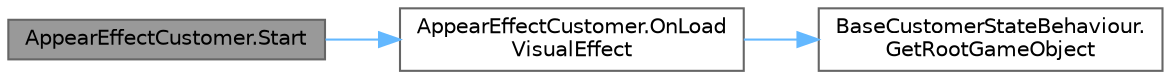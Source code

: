 digraph "AppearEffectCustomer.Start"
{
 // LATEX_PDF_SIZE
  bgcolor="transparent";
  edge [fontname=Helvetica,fontsize=10,labelfontname=Helvetica,labelfontsize=10];
  node [fontname=Helvetica,fontsize=10,shape=box,height=0.2,width=0.4];
  rankdir="LR";
  Node1 [id="Node000001",label="AppearEffectCustomer.Start",height=0.2,width=0.4,color="gray40", fillcolor="grey60", style="filled", fontcolor="black",tooltip=" "];
  Node1 -> Node2 [id="edge3_Node000001_Node000002",color="steelblue1",style="solid",tooltip=" "];
  Node2 [id="Node000002",label="AppearEffectCustomer.OnLoad\lVisualEffect",height=0.2,width=0.4,color="grey40", fillcolor="white", style="filled",URL="$class_appear_effect_customer.html#a1019c1c5859adf3870defc07fd62d6aa",tooltip=" "];
  Node2 -> Node3 [id="edge4_Node000002_Node000003",color="steelblue1",style="solid",tooltip=" "];
  Node3 [id="Node000003",label="BaseCustomerStateBehaviour.\lGetRootGameObject",height=0.2,width=0.4,color="grey40", fillcolor="white", style="filled",URL="$class_base_customer_state_behaviour.html#a6911eba8f0a18108bb8f3da8eb9ceaae",tooltip=" "];
}

